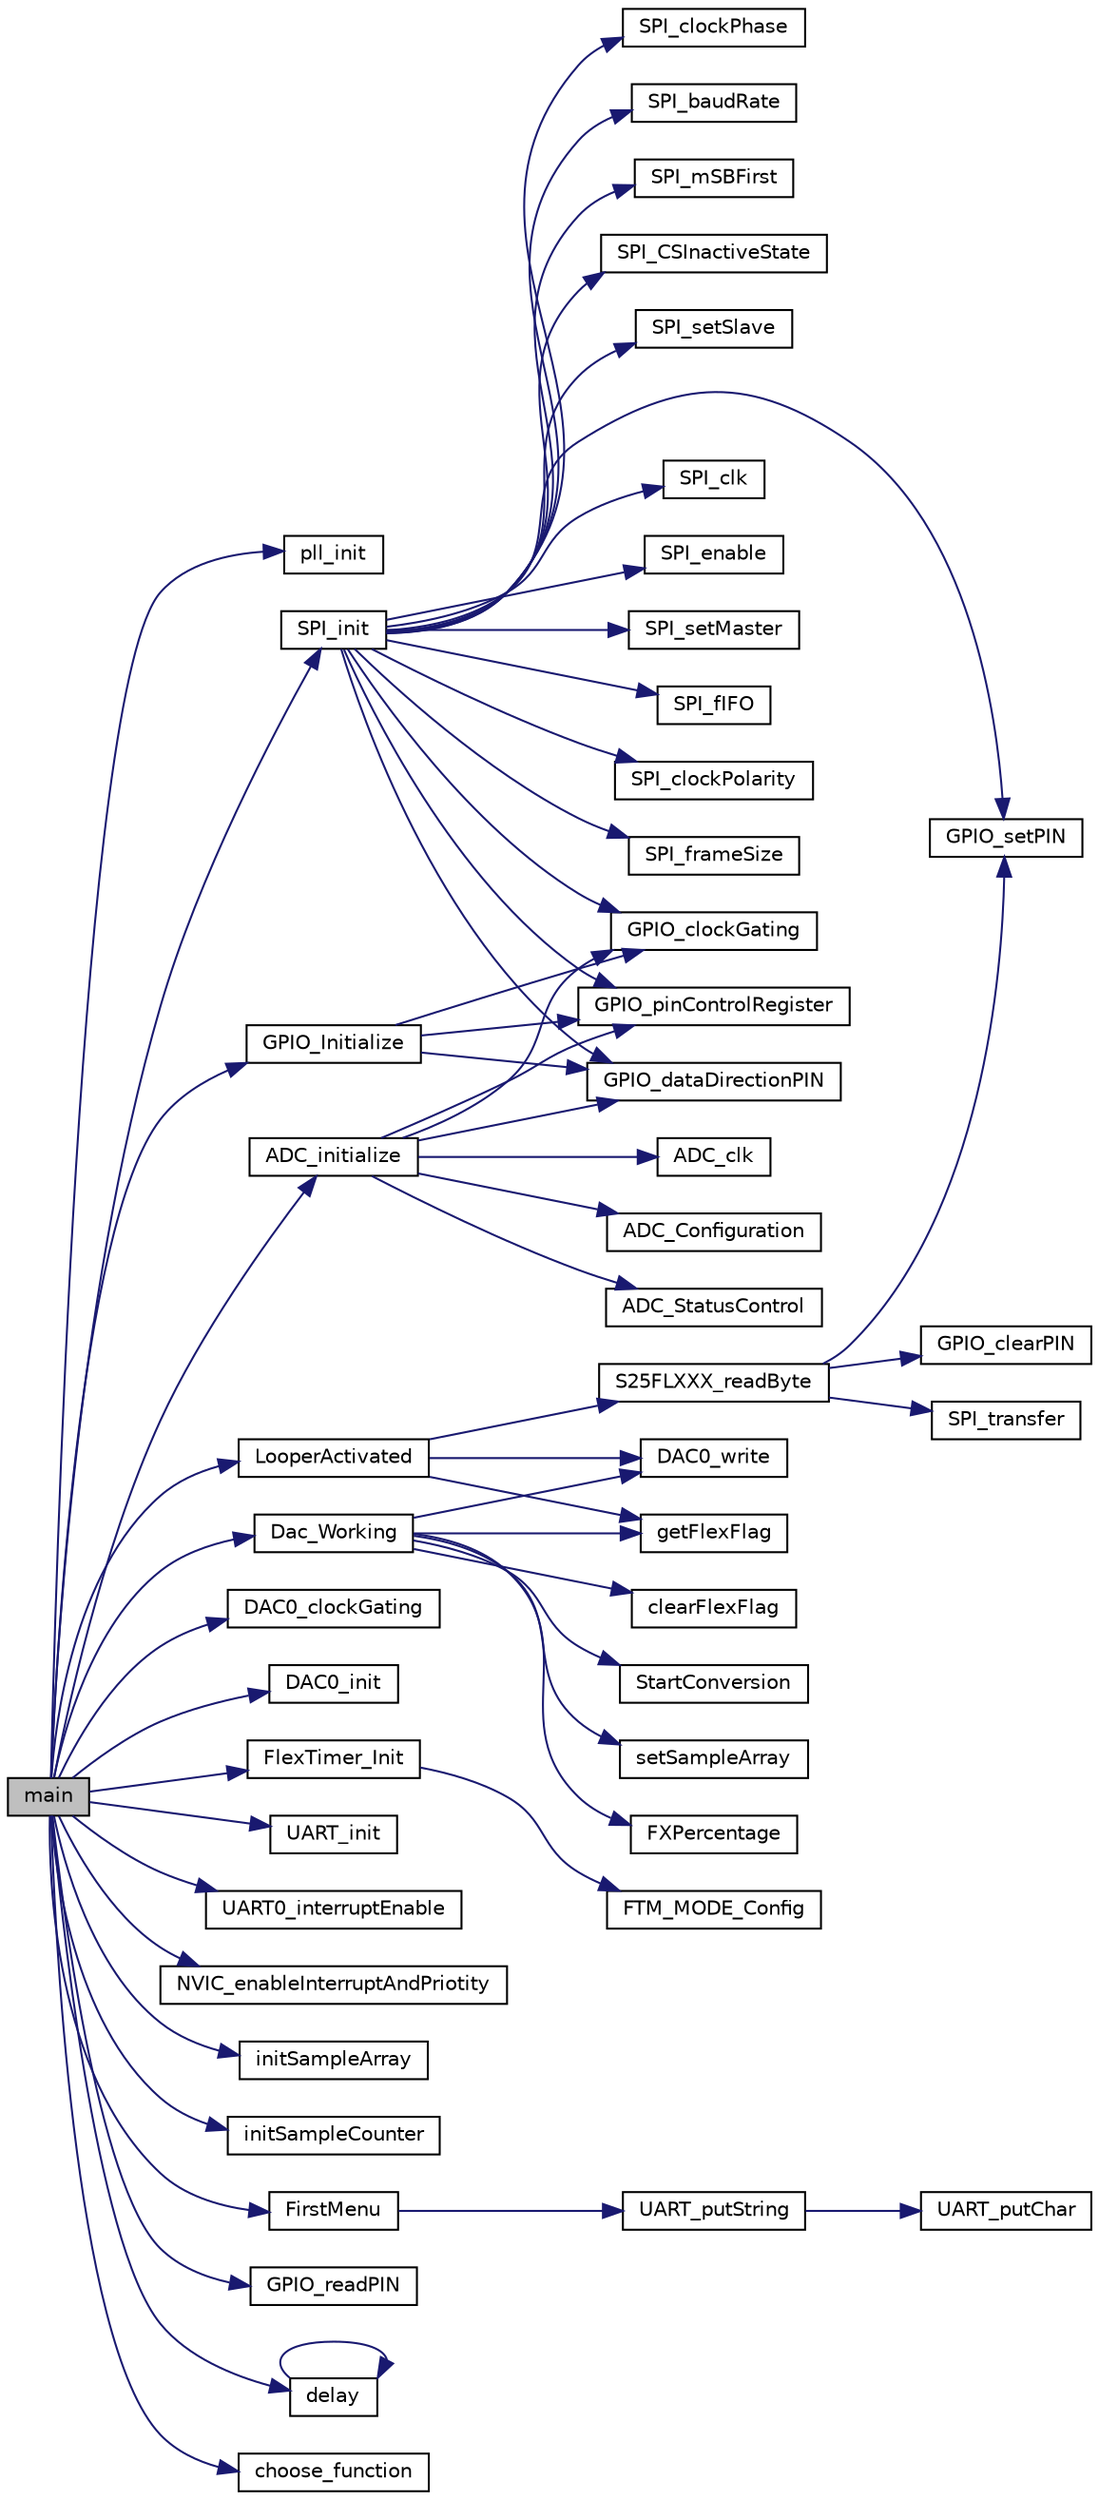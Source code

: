 digraph "main"
{
  edge [fontname="Helvetica",fontsize="10",labelfontname="Helvetica",labelfontsize="10"];
  node [fontname="Helvetica",fontsize="10",shape=record];
  rankdir="LR";
  Node0 [label="main",height=0.2,width=0.4,color="black", fillcolor="grey75", style="filled", fontcolor="black"];
  Node0 -> Node1 [color="midnightblue",fontsize="10",style="solid",fontname="Helvetica"];
  Node1 [label="pll_init",height=0.2,width=0.4,color="black", fillcolor="white", style="filled",URL="$_m_c_g_8c.html#af8e5a5c6d34e9fb3f80fc94b94708dcd"];
  Node0 -> Node2 [color="midnightblue",fontsize="10",style="solid",fontname="Helvetica"];
  Node2 [label="GPIO_Initialize",height=0.2,width=0.4,color="black", fillcolor="white", style="filled",URL="$_button___init_8c.html#af2c14d08f5cd6da2843b09b5329c5731",tooltip="This Function inits all de GPIO that we were using in this project. "];
  Node2 -> Node3 [color="midnightblue",fontsize="10",style="solid",fontname="Helvetica"];
  Node3 [label="GPIO_clockGating",height=0.2,width=0.4,color="black", fillcolor="white", style="filled",URL="$_g_p_i_o_8c.html#a621b0dc3536c64501a7a6c560b667355",tooltip="This function enables the GPIO clock by configuring the corresponding bit and register in the System ..."];
  Node2 -> Node4 [color="midnightblue",fontsize="10",style="solid",fontname="Helvetica"];
  Node4 [label="GPIO_pinControlRegister",height=0.2,width=0.4,color="black", fillcolor="white", style="filled",URL="$_g_p_i_o_8c.html#ab7610a9d041c1c33f8a3fbf348bf80ef"];
  Node2 -> Node5 [color="midnightblue",fontsize="10",style="solid",fontname="Helvetica"];
  Node5 [label="GPIO_dataDirectionPIN",height=0.2,width=0.4,color="black", fillcolor="white", style="filled",URL="$_g_p_i_o_8c.html#ab6dd1d7bf26b2a8127f5806288779dba",tooltip="This function configure specific pins of a GPIO port as input when 1 logic is written or output when ..."];
  Node0 -> Node6 [color="midnightblue",fontsize="10",style="solid",fontname="Helvetica"];
  Node6 [label="DAC0_clockGating",height=0.2,width=0.4,color="black", fillcolor="white", style="filled",URL="$_d_a_c_8c.html#ae01fc5896a3ed6a8944c34adaaeadecb"];
  Node0 -> Node7 [color="midnightblue",fontsize="10",style="solid",fontname="Helvetica"];
  Node7 [label="DAC0_init",height=0.2,width=0.4,color="black", fillcolor="white", style="filled",URL="$_d_a_c_8c.html#a396397a0f42d53d9f0942d118572017a"];
  Node0 -> Node8 [color="midnightblue",fontsize="10",style="solid",fontname="Helvetica"];
  Node8 [label="ADC_initialize",height=0.2,width=0.4,color="black", fillcolor="white", style="filled",URL="$_a_d_c_driver_8c.html#a547eb8431e805a0df40daa803338b0e4",tooltip="It configures the initial values of SC1,SC2 and SC3 registers to specify modes of operation and other..."];
  Node8 -> Node3 [color="midnightblue",fontsize="10",style="solid",fontname="Helvetica"];
  Node8 -> Node5 [color="midnightblue",fontsize="10",style="solid",fontname="Helvetica"];
  Node8 -> Node4 [color="midnightblue",fontsize="10",style="solid",fontname="Helvetica"];
  Node8 -> Node9 [color="midnightblue",fontsize="10",style="solid",fontname="Helvetica"];
  Node9 [label="ADC_clk",height=0.2,width=0.4,color="black", fillcolor="white", style="filled",URL="$_a_d_c_driver_8c.html#a5e68f8e9a0547cd2ca65fa6d8cb56aa5",tooltip="It enables the ADC clock gating depending on the ADCNoType. "];
  Node8 -> Node10 [color="midnightblue",fontsize="10",style="solid",fontname="Helvetica"];
  Node10 [label="ADC_Configuration",height=0.2,width=0.4,color="black", fillcolor="white", style="filled",URL="$_a_d_c_driver_8c.html#ab5ac986bc568ea3d97dc0f01de08a5ac",tooltip="This function modifies the value of CFG1, CFG2 and CFG3 registers. "];
  Node8 -> Node11 [color="midnightblue",fontsize="10",style="solid",fontname="Helvetica"];
  Node11 [label="ADC_StatusControl",height=0.2,width=0.4,color="black", fillcolor="white", style="filled",URL="$_a_d_c_driver_8c.html#ae325b07f360e967dd8a5d210aecc3020",tooltip="It configures the SC1,SC2 and SC3 registers to specify modes of operation and other specifications..."];
  Node0 -> Node12 [color="midnightblue",fontsize="10",style="solid",fontname="Helvetica"];
  Node12 [label="FlexTimer_Init",height=0.2,width=0.4,color="black", fillcolor="white", style="filled",URL="$_flex_timer_8c.html#afd28b15c859a54a6a5c2b2bf3b3ffbfa",tooltip="Initialize a Flex Timer and depends of the Configuration Type. "];
  Node12 -> Node13 [color="midnightblue",fontsize="10",style="solid",fontname="Helvetica"];
  Node13 [label="FTM_MODE_Config",height=0.2,width=0.4,color="black", fillcolor="white", style="filled",URL="$_flex_timer_8c.html#aacf6d3281de97840cca6aab04489fcdd",tooltip="Initialize the value of a Flex Timer. "];
  Node0 -> Node14 [color="midnightblue",fontsize="10",style="solid",fontname="Helvetica"];
  Node14 [label="UART_init",height=0.2,width=0.4,color="black", fillcolor="white", style="filled",URL="$_u_a_r_t_8c.html#af312cd24d880141abdd9c6bb99bd67c1",tooltip="It configures the UART to be used. "];
  Node0 -> Node15 [color="midnightblue",fontsize="10",style="solid",fontname="Helvetica"];
  Node15 [label="UART0_interruptEnable",height=0.2,width=0.4,color="black", fillcolor="white", style="filled",URL="$_u_a_r_t_8c.html#a4209eb4659ab4ef5d7d6a88fef304e51",tooltip="enables the RX UART interrupt). This function should include the next sentence: while (!(UART0_S1 & U..."];
  Node0 -> Node16 [color="midnightblue",fontsize="10",style="solid",fontname="Helvetica"];
  Node16 [label="NVIC_enableInterruptAndPriotity",height=0.2,width=0.4,color="black", fillcolor="white", style="filled",URL="$_n_v_i_c_8c.html#a1a4e74e5f147d23a9070d864c4f20606",tooltip="This function enables a IRQ in the NVIC and establishes its priority. "];
  Node0 -> Node17 [color="midnightblue",fontsize="10",style="solid",fontname="Helvetica"];
  Node17 [label="SPI_init",height=0.2,width=0.4,color="black", fillcolor="white", style="filled",URL="$_s_p_i_8c.html#aa72983bdb1bcfc055cea98c7501cc930"];
  Node17 -> Node18 [color="midnightblue",fontsize="10",style="solid",fontname="Helvetica"];
  Node18 [label="SPI_clk",height=0.2,width=0.4,color="black", fillcolor="white", style="filled",URL="$_s_p_i_8c.html#ac1a921d11fb32aca89e0125fabebf57b"];
  Node17 -> Node3 [color="midnightblue",fontsize="10",style="solid",fontname="Helvetica"];
  Node17 -> Node4 [color="midnightblue",fontsize="10",style="solid",fontname="Helvetica"];
  Node17 -> Node19 [color="midnightblue",fontsize="10",style="solid",fontname="Helvetica"];
  Node19 [label="SPI_enable",height=0.2,width=0.4,color="black", fillcolor="white", style="filled",URL="$_s_p_i_8c.html#aa8569eff93c8e6e683029aead54bc3ba"];
  Node17 -> Node20 [color="midnightblue",fontsize="10",style="solid",fontname="Helvetica"];
  Node20 [label="SPI_setMaster",height=0.2,width=0.4,color="black", fillcolor="white", style="filled",URL="$_s_p_i_8c.html#af719801cd186b9fb20bf73526e0ed5d4"];
  Node17 -> Node21 [color="midnightblue",fontsize="10",style="solid",fontname="Helvetica"];
  Node21 [label="SPI_fIFO",height=0.2,width=0.4,color="black", fillcolor="white", style="filled",URL="$_s_p_i_8c.html#adc37d6ef8ffc0a20c3798a89c75b85f6"];
  Node17 -> Node22 [color="midnightblue",fontsize="10",style="solid",fontname="Helvetica"];
  Node22 [label="SPI_clockPolarity",height=0.2,width=0.4,color="black", fillcolor="white", style="filled",URL="$_s_p_i_8c.html#af5744b76088520e4d616d70a67fa9374"];
  Node17 -> Node23 [color="midnightblue",fontsize="10",style="solid",fontname="Helvetica"];
  Node23 [label="SPI_frameSize",height=0.2,width=0.4,color="black", fillcolor="white", style="filled",URL="$_s_p_i_8c.html#a2b22692d4029ec6e2b80042ebf7d23b0"];
  Node17 -> Node24 [color="midnightblue",fontsize="10",style="solid",fontname="Helvetica"];
  Node24 [label="SPI_clockPhase",height=0.2,width=0.4,color="black", fillcolor="white", style="filled",URL="$_s_p_i_8c.html#aa554c5eb0689247229572608adfee916"];
  Node17 -> Node25 [color="midnightblue",fontsize="10",style="solid",fontname="Helvetica"];
  Node25 [label="SPI_baudRate",height=0.2,width=0.4,color="black", fillcolor="white", style="filled",URL="$_s_p_i_8c.html#a65386870aac220d021ad3a0a7a89236a"];
  Node17 -> Node26 [color="midnightblue",fontsize="10",style="solid",fontname="Helvetica"];
  Node26 [label="SPI_mSBFirst",height=0.2,width=0.4,color="black", fillcolor="white", style="filled",URL="$_s_p_i_8c.html#a36b8131ffc4c516faec0458252e5abf2"];
  Node17 -> Node27 [color="midnightblue",fontsize="10",style="solid",fontname="Helvetica"];
  Node27 [label="SPI_CSInactiveState",height=0.2,width=0.4,color="black", fillcolor="white", style="filled",URL="$_s_p_i_8c.html#aa6b2a69f915af12367ea520c8a1589e0"];
  Node17 -> Node28 [color="midnightblue",fontsize="10",style="solid",fontname="Helvetica"];
  Node28 [label="SPI_setSlave",height=0.2,width=0.4,color="black", fillcolor="white", style="filled",URL="$_s_p_i_8c.html#af381cfe41df8f7b6e1a8e9db2f3ef7e9",tooltip="Configuracion adicional del SPI en modo esclavo. "];
  Node17 -> Node29 [color="midnightblue",fontsize="10",style="solid",fontname="Helvetica"];
  Node29 [label="GPIO_setPIN",height=0.2,width=0.4,color="black", fillcolor="white", style="filled",URL="$_g_p_i_o_8c.html#acb526ef87a32ac98905b39a88c04a928",tooltip="This set an specific pin in a GPIO port. "];
  Node17 -> Node5 [color="midnightblue",fontsize="10",style="solid",fontname="Helvetica"];
  Node0 -> Node30 [color="midnightblue",fontsize="10",style="solid",fontname="Helvetica"];
  Node30 [label="initSampleArray",height=0.2,width=0.4,color="black", fillcolor="white", style="filled",URL="$_sound_f_x_8c.html#ab86fb19d66ec42dfa1ec95b4181b64b1",tooltip="It initializes the circular buffer with 0 to avoid referencing garbage. "];
  Node0 -> Node31 [color="midnightblue",fontsize="10",style="solid",fontname="Helvetica"];
  Node31 [label="initSampleCounter",height=0.2,width=0.4,color="black", fillcolor="white", style="filled",URL="$_sound_f_x_8c.html#aa970f5f51212dc67eb1f7bc04c6c7fd3",tooltip="It initializes the counter used to fill the buffer for the first time. "];
  Node0 -> Node32 [color="midnightblue",fontsize="10",style="solid",fontname="Helvetica"];
  Node32 [label="FirstMenu",height=0.2,width=0.4,color="black", fillcolor="white", style="filled",URL="$_write_console_8c.html#ad38dc59a6f7a64288fb468dde2f10178",tooltip="This function Prints in Tera Term The Menu of the proyect. "];
  Node32 -> Node33 [color="midnightblue",fontsize="10",style="solid",fontname="Helvetica"];
  Node33 [label="UART_putString",height=0.2,width=0.4,color="black", fillcolor="white", style="filled",URL="$_u_a_r_t_8c.html#af95ee594ce5f1619abbe4f2393b1903e",tooltip="It sends a string character through the serial port. "];
  Node33 -> Node34 [color="midnightblue",fontsize="10",style="solid",fontname="Helvetica"];
  Node34 [label="UART_putChar",height=0.2,width=0.4,color="black", fillcolor="white", style="filled",URL="$_u_a_r_t_8c.html#ae69fe2846b6410c22876356a9b3f0083",tooltip="It sends one character through the serial port. This function should include the next sentence: while..."];
  Node0 -> Node35 [color="midnightblue",fontsize="10",style="solid",fontname="Helvetica"];
  Node35 [label="GPIO_readPIN",height=0.2,width=0.4,color="black", fillcolor="white", style="filled",URL="$_g_p_i_o_8c.html#a8728d9577b431bb9b7978e57626028dd",tooltip="This function reads a specific GPIO pin. "];
  Node0 -> Node36 [color="midnightblue",fontsize="10",style="solid",fontname="Helvetica"];
  Node36 [label="delay",height=0.2,width=0.4,color="black", fillcolor="white", style="filled",URL="$_global_functions_8c.html#aa7fa622ced5687f8351d589e9402b251"];
  Node36 -> Node36 [color="midnightblue",fontsize="10",style="solid",fontname="Helvetica"];
  Node0 -> Node37 [color="midnightblue",fontsize="10",style="solid",fontname="Helvetica"];
  Node37 [label="choose_function",height=0.2,width=0.4,color="black", fillcolor="white", style="filled",URL="$_function_rotate_8c.html#add134482d83591a3c9b822febaeae4f6",tooltip="This Function prints the menu to choose function and give you the option to choose. "];
  Node0 -> Node38 [color="midnightblue",fontsize="10",style="solid",fontname="Helvetica"];
  Node38 [label="LooperActivated",height=0.2,width=0.4,color="black", fillcolor="white", style="filled",URL="$_function_rotate_8c.html#a320c424fed00118ff52b314e3f65fe7c",tooltip="This Function Generate a Looper in the A0 pin. "];
  Node38 -> Node39 [color="midnightblue",fontsize="10",style="solid",fontname="Helvetica"];
  Node39 [label="getFlexFlag",height=0.2,width=0.4,color="black", fillcolor="white", style="filled",URL="$_flex_timer_8c.html#abfa7f9344108e422b6324bf6318a455e",tooltip="This function give you the Value of the FlexFlag to see if is Activated or Disactivated. "];
  Node38 -> Node40 [color="midnightblue",fontsize="10",style="solid",fontname="Helvetica"];
  Node40 [label="S25FLXXX_readByte",height=0.2,width=0.4,color="black", fillcolor="white", style="filled",URL="$_s25_f_l_x_x_x_8c.html#ac858e592d6d22c4345a58f6fbb088093"];
  Node40 -> Node41 [color="midnightblue",fontsize="10",style="solid",fontname="Helvetica"];
  Node41 [label="GPIO_clearPIN",height=0.2,width=0.4,color="black", fillcolor="white", style="filled",URL="$_g_p_i_o_8c.html#a8e0195242968e9d04da390a9f40e88a3",tooltip="This clear an specific pin in a GPIO port. "];
  Node40 -> Node42 [color="midnightblue",fontsize="10",style="solid",fontname="Helvetica"];
  Node42 [label="SPI_transfer",height=0.2,width=0.4,color="black", fillcolor="white", style="filled",URL="$_s_p_i_8c.html#a5ad13ecfeda35016f18d06d2af95de60"];
  Node40 -> Node29 [color="midnightblue",fontsize="10",style="solid",fontname="Helvetica"];
  Node38 -> Node43 [color="midnightblue",fontsize="10",style="solid",fontname="Helvetica"];
  Node43 [label="DAC0_write",height=0.2,width=0.4,color="black", fillcolor="white", style="filled",URL="$_d_a_c_8c.html#ae004e614b39c9c9953b32f2875822519"];
  Node0 -> Node44 [color="midnightblue",fontsize="10",style="solid",fontname="Helvetica"];
  Node44 [label="Dac_Working",height=0.2,width=0.4,color="black", fillcolor="white", style="filled",URL="$_function_rotate_8c.html#a5c154dc0edba3b1ca0243fc08ad1acf0",tooltip="This Function pass a value from the DAC to ADC and implement an effect. "];
  Node44 -> Node39 [color="midnightblue",fontsize="10",style="solid",fontname="Helvetica"];
  Node44 -> Node45 [color="midnightblue",fontsize="10",style="solid",fontname="Helvetica"];
  Node45 [label="StartConversion",height=0.2,width=0.4,color="black", fillcolor="white", style="filled",URL="$_a_d_c_driver_8c.html#a51c3fc86aac41048469e3ded188c8430",tooltip="This function reads the ADC and returns the average value of n samples determined on the ADC Configur..."];
  Node44 -> Node46 [color="midnightblue",fontsize="10",style="solid",fontname="Helvetica"];
  Node46 [label="setSampleArray",height=0.2,width=0.4,color="black", fillcolor="white", style="filled",URL="$_sound_f_x_8c.html#a464ee3601dde0004a0b02a5788eacd09",tooltip="It set the input sample and saves it in the circular buffer and it also refreshes the indexes involve..."];
  Node44 -> Node47 [color="midnightblue",fontsize="10",style="solid",fontname="Helvetica"];
  Node47 [label="FXPercentage",height=0.2,width=0.4,color="black", fillcolor="white", style="filled",URL="$_sound_f_x_8c.html#ab6fe20a65cc75c07bd97e1914b411ebc",tooltip="It selects the effect to be applied to the sample and it also modifies the parameters of the effect l..."];
  Node44 -> Node43 [color="midnightblue",fontsize="10",style="solid",fontname="Helvetica"];
  Node44 -> Node48 [color="midnightblue",fontsize="10",style="solid",fontname="Helvetica"];
  Node48 [label="clearFlexFlag",height=0.2,width=0.4,color="black", fillcolor="white", style="filled",URL="$_flex_timer_8c.html#afee146cf44f0b517d5c1d99b1093b84d",tooltip="This function clears the flag to take temperature value. "];
}
